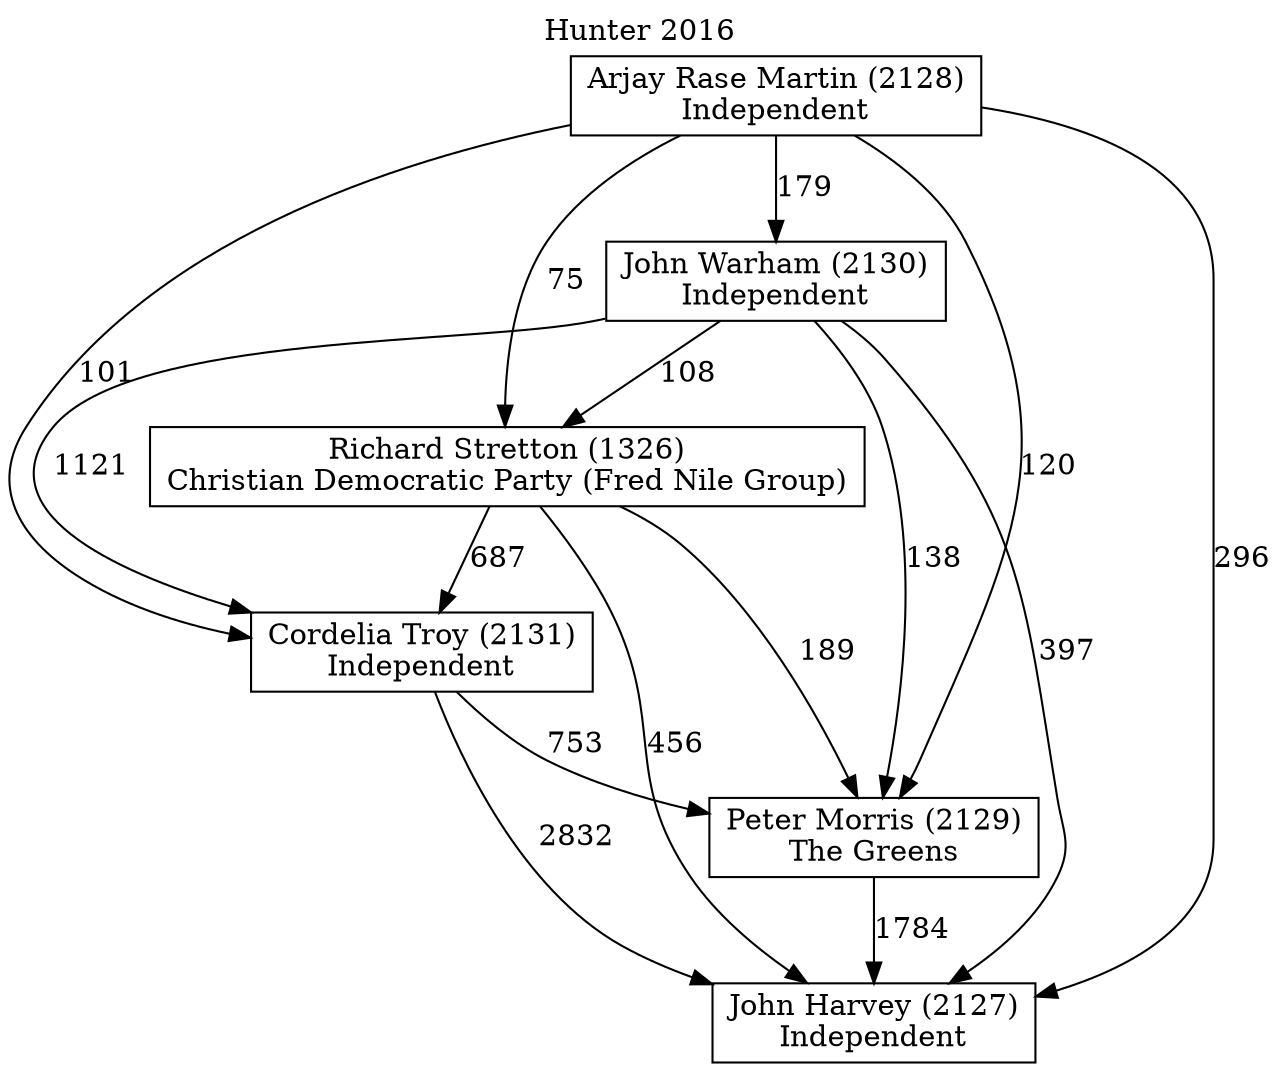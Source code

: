// House preference flow
digraph "John Harvey (2127)_Hunter_2016" {
	graph [label="Hunter 2016" labelloc=t mclimit=10]
	node [shape=box]
	"Richard Stretton (1326)" [label="Richard Stretton (1326)
Christian Democratic Party (Fred Nile Group)"]
	"John Harvey (2127)" [label="John Harvey (2127)
Independent"]
	"Cordelia Troy (2131)" [label="Cordelia Troy (2131)
Independent"]
	"John Warham (2130)" [label="John Warham (2130)
Independent"]
	"Arjay Rase Martin (2128)" [label="Arjay Rase Martin (2128)
Independent"]
	"Peter Morris (2129)" [label="Peter Morris (2129)
The Greens"]
	"Peter Morris (2129)" -> "John Harvey (2127)" [label=1784]
	"Cordelia Troy (2131)" -> "Peter Morris (2129)" [label=753]
	"Arjay Rase Martin (2128)" -> "Cordelia Troy (2131)" [label=101]
	"Richard Stretton (1326)" -> "Peter Morris (2129)" [label=189]
	"Arjay Rase Martin (2128)" -> "John Warham (2130)" [label=179]
	"Arjay Rase Martin (2128)" -> "John Harvey (2127)" [label=296]
	"Richard Stretton (1326)" -> "Cordelia Troy (2131)" [label=687]
	"Richard Stretton (1326)" -> "John Harvey (2127)" [label=456]
	"John Warham (2130)" -> "John Harvey (2127)" [label=397]
	"Arjay Rase Martin (2128)" -> "Peter Morris (2129)" [label=120]
	"John Warham (2130)" -> "Peter Morris (2129)" [label=138]
	"John Warham (2130)" -> "Cordelia Troy (2131)" [label=1121]
	"Cordelia Troy (2131)" -> "John Harvey (2127)" [label=2832]
	"Arjay Rase Martin (2128)" -> "Richard Stretton (1326)" [label=75]
	"John Warham (2130)" -> "Richard Stretton (1326)" [label=108]
}
